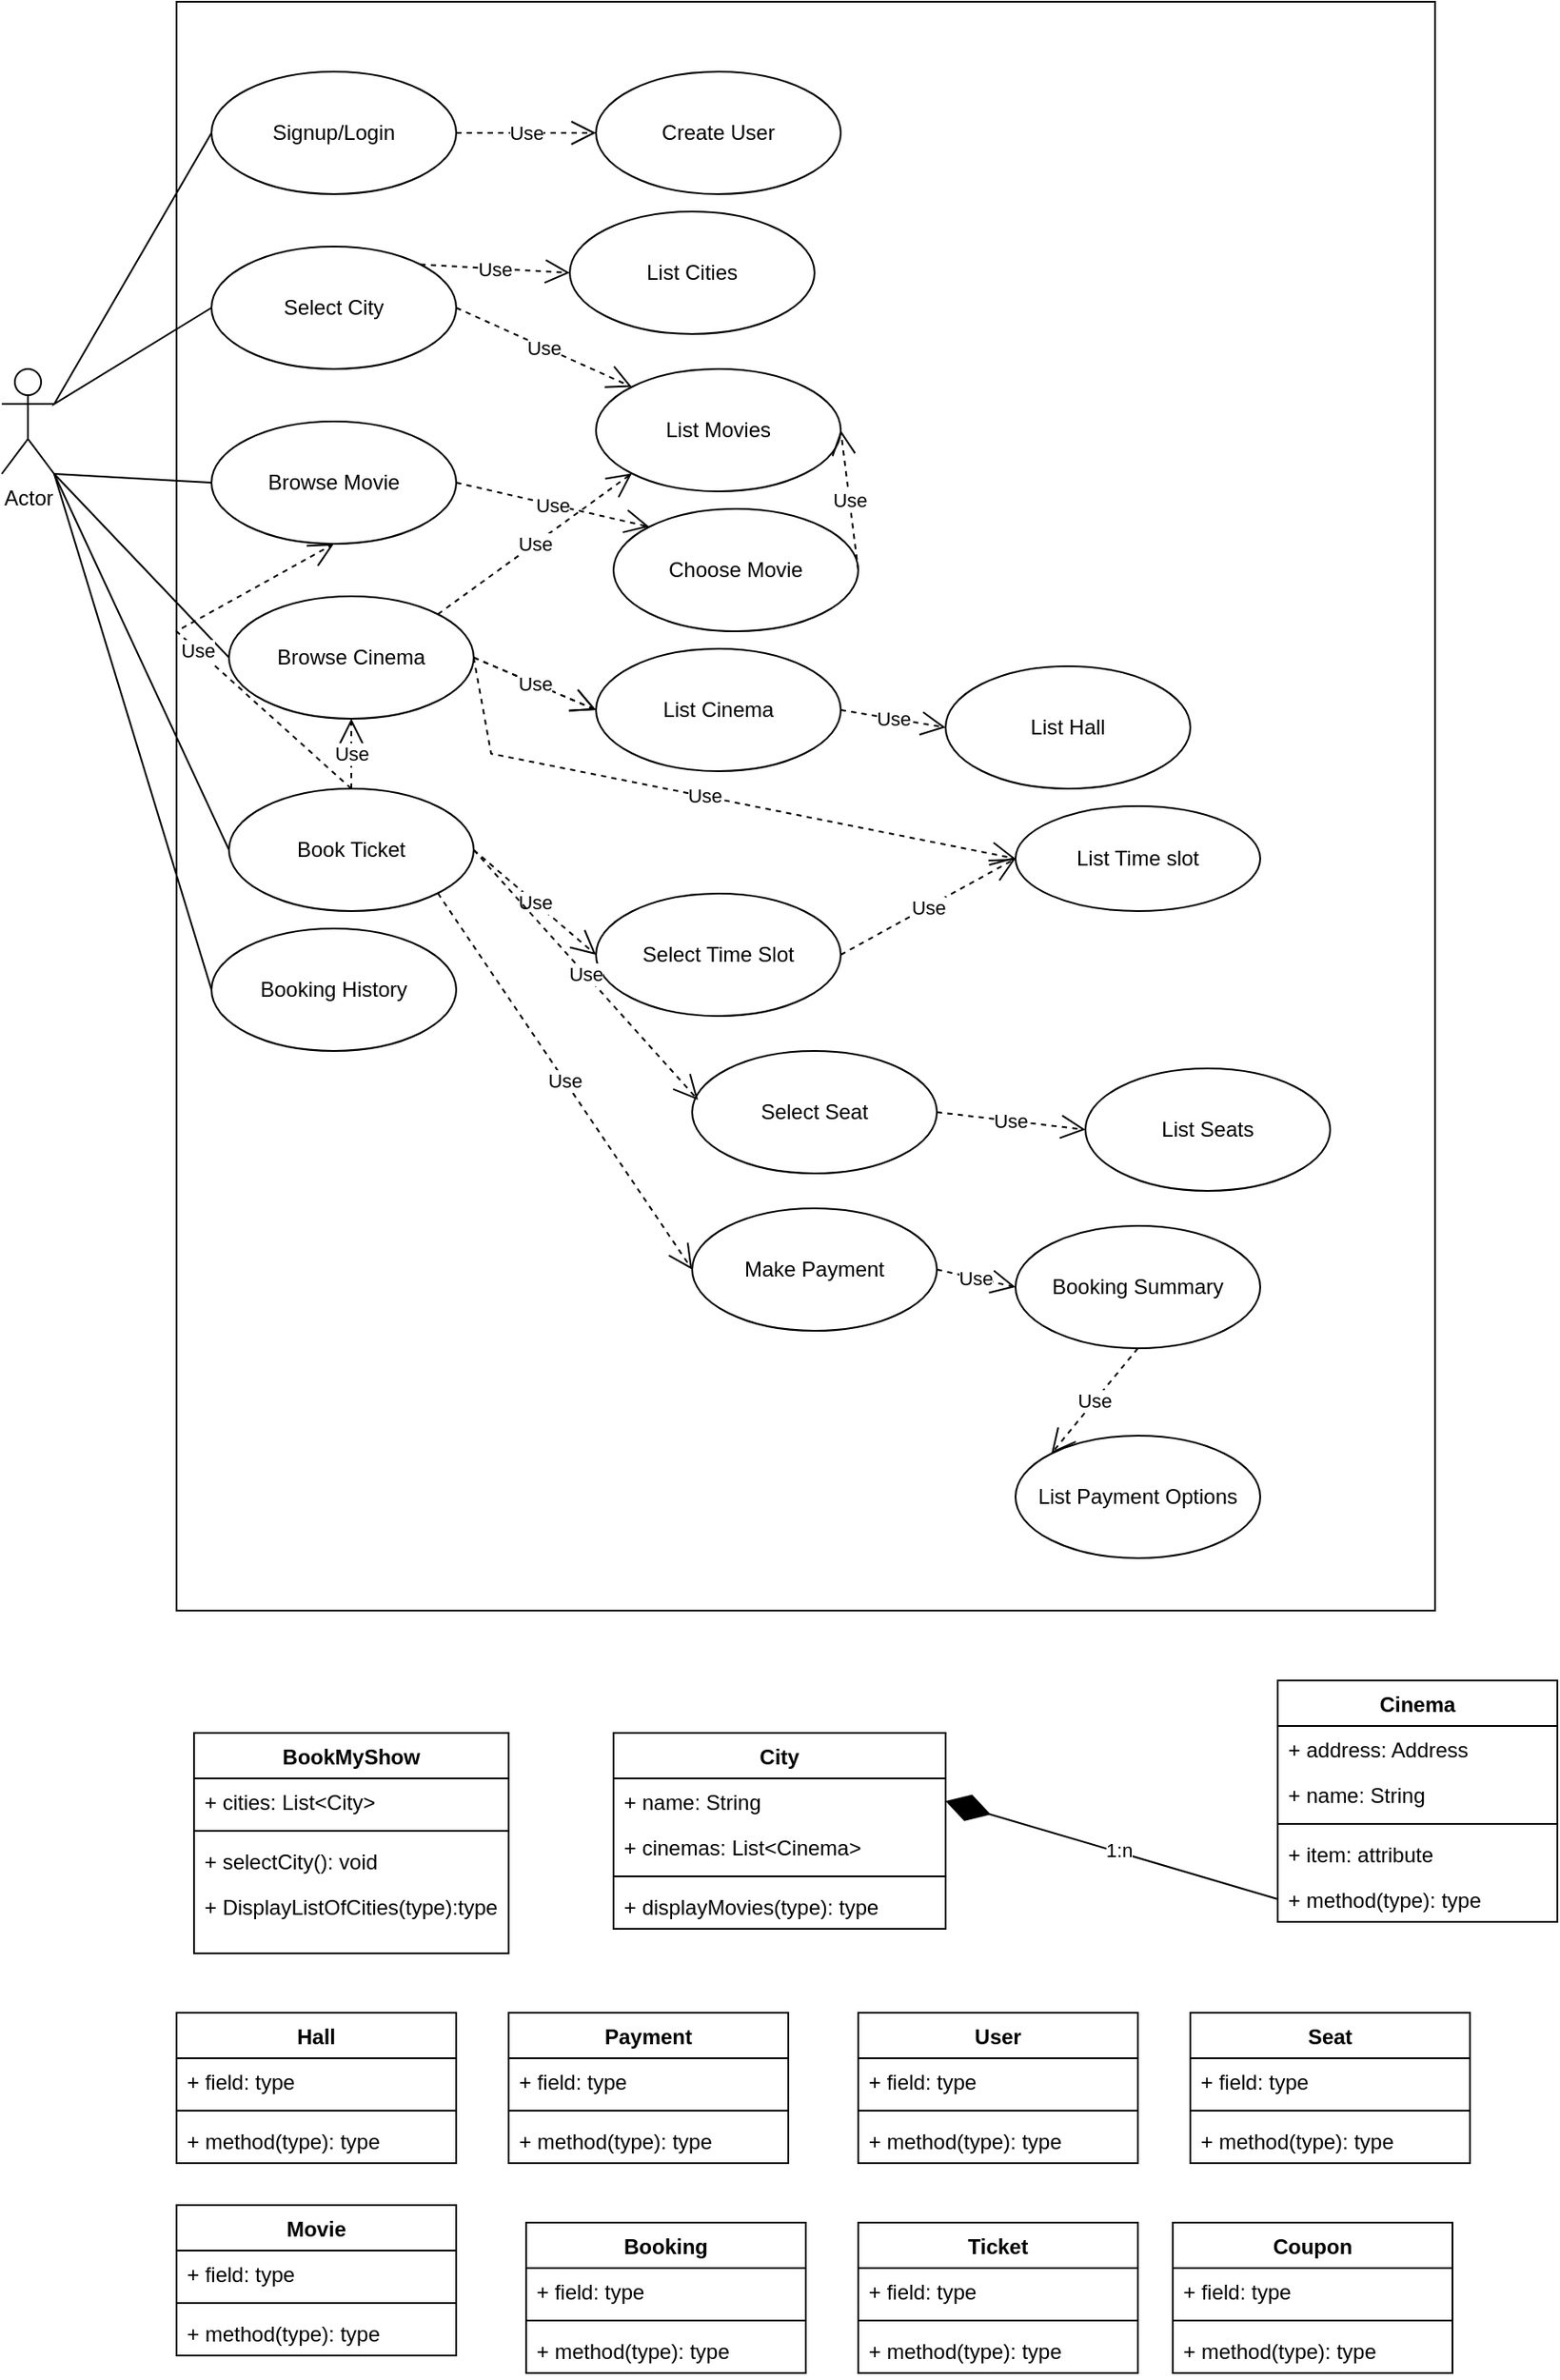 <mxfile version="24.2.3" type="github">
  <diagram name="Page-1" id="E7GCW-7OfJi7V4-p4Qv_">
    <mxGraphModel dx="1290" dy="522" grid="1" gridSize="10" guides="1" tooltips="1" connect="1" arrows="1" fold="1" page="1" pageScale="1" pageWidth="850" pageHeight="1100" math="0" shadow="0">
      <root>
        <mxCell id="0" />
        <mxCell id="1" parent="0" />
        <mxCell id="sfzfitNlMJHkeIlMm1ks-1" value="" style="rounded=0;whiteSpace=wrap;html=1;" parent="1" vertex="1">
          <mxGeometry x="130" y="10" width="720" height="920" as="geometry" />
        </mxCell>
        <mxCell id="sfzfitNlMJHkeIlMm1ks-2" value="Signup/Login" style="ellipse;whiteSpace=wrap;html=1;" parent="1" vertex="1">
          <mxGeometry x="150" y="50" width="140" height="70" as="geometry" />
        </mxCell>
        <mxCell id="sfzfitNlMJHkeIlMm1ks-3" value="Select City" style="ellipse;whiteSpace=wrap;html=1;" parent="1" vertex="1">
          <mxGeometry x="150" y="150" width="140" height="70" as="geometry" />
        </mxCell>
        <mxCell id="sfzfitNlMJHkeIlMm1ks-4" value="Browse Movie" style="ellipse;whiteSpace=wrap;html=1;" parent="1" vertex="1">
          <mxGeometry x="150" y="250" width="140" height="70" as="geometry" />
        </mxCell>
        <mxCell id="sfzfitNlMJHkeIlMm1ks-5" value="Book Ticket" style="ellipse;whiteSpace=wrap;html=1;" parent="1" vertex="1">
          <mxGeometry x="160" y="460" width="140" height="70" as="geometry" />
        </mxCell>
        <mxCell id="sfzfitNlMJHkeIlMm1ks-6" value="Browse Cinema" style="ellipse;whiteSpace=wrap;html=1;" parent="1" vertex="1">
          <mxGeometry x="160" y="350" width="140" height="70" as="geometry" />
        </mxCell>
        <mxCell id="sfzfitNlMJHkeIlMm1ks-7" value="Actor" style="shape=umlActor;verticalLabelPosition=bottom;verticalAlign=top;html=1;" parent="1" vertex="1">
          <mxGeometry x="30" y="220" width="30" height="60" as="geometry" />
        </mxCell>
        <mxCell id="sfzfitNlMJHkeIlMm1ks-9" value="" style="endArrow=none;html=1;rounded=0;entryX=0;entryY=0.5;entryDx=0;entryDy=0;exitX=0;exitY=0.5;exitDx=0;exitDy=0;" parent="1" source="sfzfitNlMJHkeIlMm1ks-3" target="sfzfitNlMJHkeIlMm1ks-2" edge="1">
          <mxGeometry width="50" height="50" relative="1" as="geometry">
            <mxPoint x="400" y="350" as="sourcePoint" />
            <mxPoint x="450" y="300" as="targetPoint" />
            <Array as="points">
              <mxPoint x="60" y="240" />
            </Array>
          </mxGeometry>
        </mxCell>
        <mxCell id="sfzfitNlMJHkeIlMm1ks-10" value="" style="endArrow=none;html=1;rounded=0;exitX=1;exitY=1;exitDx=0;exitDy=0;exitPerimeter=0;entryX=0;entryY=0.5;entryDx=0;entryDy=0;" parent="1" source="sfzfitNlMJHkeIlMm1ks-7" target="sfzfitNlMJHkeIlMm1ks-4" edge="1">
          <mxGeometry width="50" height="50" relative="1" as="geometry">
            <mxPoint x="390" y="300" as="sourcePoint" />
            <mxPoint x="440" y="250" as="targetPoint" />
          </mxGeometry>
        </mxCell>
        <mxCell id="sfzfitNlMJHkeIlMm1ks-11" value="" style="endArrow=none;html=1;rounded=0;exitX=1;exitY=1;exitDx=0;exitDy=0;exitPerimeter=0;entryX=0;entryY=0.5;entryDx=0;entryDy=0;" parent="1" source="sfzfitNlMJHkeIlMm1ks-7" target="sfzfitNlMJHkeIlMm1ks-6" edge="1">
          <mxGeometry width="50" height="50" relative="1" as="geometry">
            <mxPoint x="400" y="350" as="sourcePoint" />
            <mxPoint x="450" y="300" as="targetPoint" />
          </mxGeometry>
        </mxCell>
        <mxCell id="sfzfitNlMJHkeIlMm1ks-12" value="" style="endArrow=none;html=1;rounded=0;exitX=1;exitY=1;exitDx=0;exitDy=0;exitPerimeter=0;entryX=0;entryY=0.5;entryDx=0;entryDy=0;" parent="1" source="sfzfitNlMJHkeIlMm1ks-7" target="sfzfitNlMJHkeIlMm1ks-5" edge="1">
          <mxGeometry width="50" height="50" relative="1" as="geometry">
            <mxPoint x="400" y="350" as="sourcePoint" />
            <mxPoint x="450" y="300" as="targetPoint" />
          </mxGeometry>
        </mxCell>
        <mxCell id="sfzfitNlMJHkeIlMm1ks-13" value="Booking History" style="ellipse;whiteSpace=wrap;html=1;" parent="1" vertex="1">
          <mxGeometry x="150" y="540" width="140" height="70" as="geometry" />
        </mxCell>
        <mxCell id="sfzfitNlMJHkeIlMm1ks-14" value="" style="endArrow=none;html=1;rounded=0;exitX=1;exitY=1;exitDx=0;exitDy=0;exitPerimeter=0;entryX=0;entryY=0.5;entryDx=0;entryDy=0;" parent="1" source="sfzfitNlMJHkeIlMm1ks-7" target="sfzfitNlMJHkeIlMm1ks-13" edge="1">
          <mxGeometry width="50" height="50" relative="1" as="geometry">
            <mxPoint x="400" y="450" as="sourcePoint" />
            <mxPoint x="450" y="400" as="targetPoint" />
          </mxGeometry>
        </mxCell>
        <mxCell id="sfzfitNlMJHkeIlMm1ks-15" value="Create User" style="ellipse;whiteSpace=wrap;html=1;" parent="1" vertex="1">
          <mxGeometry x="370" y="50" width="140" height="70" as="geometry" />
        </mxCell>
        <mxCell id="sfzfitNlMJHkeIlMm1ks-16" value="Use" style="endArrow=open;endSize=12;dashed=1;html=1;rounded=0;exitX=1;exitY=0.5;exitDx=0;exitDy=0;entryX=0;entryY=0.5;entryDx=0;entryDy=0;" parent="1" source="sfzfitNlMJHkeIlMm1ks-2" target="sfzfitNlMJHkeIlMm1ks-15" edge="1">
          <mxGeometry width="160" relative="1" as="geometry">
            <mxPoint x="340" y="120" as="sourcePoint" />
            <mxPoint x="500" y="120" as="targetPoint" />
          </mxGeometry>
        </mxCell>
        <mxCell id="sfzfitNlMJHkeIlMm1ks-18" value="List Movies" style="ellipse;whiteSpace=wrap;html=1;" parent="1" vertex="1">
          <mxGeometry x="370" y="220" width="140" height="70" as="geometry" />
        </mxCell>
        <mxCell id="sfzfitNlMJHkeIlMm1ks-19" value="Choose Movie" style="ellipse;whiteSpace=wrap;html=1;" parent="1" vertex="1">
          <mxGeometry x="380" y="300" width="140" height="70" as="geometry" />
        </mxCell>
        <mxCell id="sfzfitNlMJHkeIlMm1ks-21" value="List Cities" style="ellipse;whiteSpace=wrap;html=1;" parent="1" vertex="1">
          <mxGeometry x="355" y="130" width="140" height="70" as="geometry" />
        </mxCell>
        <mxCell id="sfzfitNlMJHkeIlMm1ks-22" value="Use" style="endArrow=open;endSize=12;dashed=1;html=1;rounded=0;exitX=1;exitY=0;exitDx=0;exitDy=0;entryX=0;entryY=0.5;entryDx=0;entryDy=0;" parent="1" source="sfzfitNlMJHkeIlMm1ks-3" target="sfzfitNlMJHkeIlMm1ks-21" edge="1">
          <mxGeometry x="0.004" width="160" relative="1" as="geometry">
            <mxPoint x="280" y="150" as="sourcePoint" />
            <mxPoint x="360" y="150" as="targetPoint" />
            <mxPoint as="offset" />
          </mxGeometry>
        </mxCell>
        <mxCell id="sfzfitNlMJHkeIlMm1ks-23" value="Use" style="endArrow=open;endSize=12;dashed=1;html=1;rounded=0;exitX=1;exitY=0.5;exitDx=0;exitDy=0;entryX=0;entryY=0;entryDx=0;entryDy=0;" parent="1" source="sfzfitNlMJHkeIlMm1ks-3" target="sfzfitNlMJHkeIlMm1ks-18" edge="1">
          <mxGeometry x="-0.002" width="160" relative="1" as="geometry">
            <mxPoint x="279" y="170" as="sourcePoint" />
            <mxPoint x="365" y="175" as="targetPoint" />
            <mxPoint as="offset" />
          </mxGeometry>
        </mxCell>
        <mxCell id="sfzfitNlMJHkeIlMm1ks-24" value="Use" style="endArrow=open;endSize=12;dashed=1;html=1;rounded=0;exitX=1;exitY=0.5;exitDx=0;exitDy=0;entryX=0;entryY=0;entryDx=0;entryDy=0;" parent="1" source="sfzfitNlMJHkeIlMm1ks-4" target="sfzfitNlMJHkeIlMm1ks-19" edge="1">
          <mxGeometry x="-0.002" width="160" relative="1" as="geometry">
            <mxPoint x="300" y="195" as="sourcePoint" />
            <mxPoint x="401" y="240" as="targetPoint" />
            <mxPoint as="offset" />
          </mxGeometry>
        </mxCell>
        <mxCell id="sfzfitNlMJHkeIlMm1ks-25" value="Use" style="endArrow=open;endSize=12;dashed=1;html=1;rounded=0;exitX=1;exitY=0;exitDx=0;exitDy=0;entryX=0;entryY=1;entryDx=0;entryDy=0;" parent="1" source="sfzfitNlMJHkeIlMm1ks-6" target="sfzfitNlMJHkeIlMm1ks-18" edge="1">
          <mxGeometry x="-0.002" width="160" relative="1" as="geometry">
            <mxPoint x="300" y="295" as="sourcePoint" />
            <mxPoint x="411" y="320" as="targetPoint" />
            <mxPoint as="offset" />
          </mxGeometry>
        </mxCell>
        <mxCell id="sfzfitNlMJHkeIlMm1ks-26" value="Select Time Slot" style="ellipse;whiteSpace=wrap;html=1;" parent="1" vertex="1">
          <mxGeometry x="370" y="520" width="140" height="70" as="geometry" />
        </mxCell>
        <mxCell id="sfzfitNlMJHkeIlMm1ks-27" value="Use" style="endArrow=open;endSize=12;dashed=1;html=1;rounded=0;exitX=1;exitY=0.5;exitDx=0;exitDy=0;entryX=0;entryY=0.5;entryDx=0;entryDy=0;" parent="1" source="sfzfitNlMJHkeIlMm1ks-6" target="sfzfitNlMJHkeIlMm1ks-28" edge="1">
          <mxGeometry x="-0.002" width="160" relative="1" as="geometry">
            <mxPoint x="289" y="370" as="sourcePoint" />
            <mxPoint x="401" y="290" as="targetPoint" />
            <mxPoint as="offset" />
            <Array as="points">
              <mxPoint x="310" y="440" />
            </Array>
          </mxGeometry>
        </mxCell>
        <mxCell id="sfzfitNlMJHkeIlMm1ks-28" value="List Time slot" style="ellipse;whiteSpace=wrap;html=1;" parent="1" vertex="1">
          <mxGeometry x="610" y="470" width="140" height="60" as="geometry" />
        </mxCell>
        <mxCell id="sfzfitNlMJHkeIlMm1ks-29" value="Use" style="endArrow=open;endSize=12;dashed=1;html=1;rounded=0;exitX=1;exitY=0.5;exitDx=0;exitDy=0;entryX=0;entryY=0.5;entryDx=0;entryDy=0;" parent="1" source="sfzfitNlMJHkeIlMm1ks-26" target="sfzfitNlMJHkeIlMm1ks-28" edge="1">
          <mxGeometry x="-0.002" width="160" relative="1" as="geometry">
            <mxPoint x="310" y="395" as="sourcePoint" />
            <mxPoint x="380" y="435" as="targetPoint" />
            <mxPoint as="offset" />
            <Array as="points" />
          </mxGeometry>
        </mxCell>
        <mxCell id="sfzfitNlMJHkeIlMm1ks-30" value="Use" style="endArrow=open;endSize=12;dashed=1;html=1;rounded=0;exitX=1;exitY=0.5;exitDx=0;exitDy=0;entryX=1;entryY=0.5;entryDx=0;entryDy=0;" parent="1" source="sfzfitNlMJHkeIlMm1ks-19" target="sfzfitNlMJHkeIlMm1ks-18" edge="1">
          <mxGeometry x="-0.002" width="160" relative="1" as="geometry">
            <mxPoint x="289" y="370" as="sourcePoint" />
            <mxPoint x="401" y="290" as="targetPoint" />
            <mxPoint as="offset" />
          </mxGeometry>
        </mxCell>
        <mxCell id="sfzfitNlMJHkeIlMm1ks-31" value="List Cinema" style="ellipse;whiteSpace=wrap;html=1;" parent="1" vertex="1">
          <mxGeometry x="370" y="380" width="140" height="70" as="geometry" />
        </mxCell>
        <mxCell id="sfzfitNlMJHkeIlMm1ks-32" value="Use" style="endArrow=open;endSize=12;dashed=1;html=1;rounded=0;exitX=1;exitY=0.5;exitDx=0;exitDy=0;entryX=0;entryY=0.5;entryDx=0;entryDy=0;" parent="1" source="sfzfitNlMJHkeIlMm1ks-6" target="sfzfitNlMJHkeIlMm1ks-31" edge="1">
          <mxGeometry x="-0.002" width="160" relative="1" as="geometry">
            <mxPoint x="310" y="395" as="sourcePoint" />
            <mxPoint x="380" y="505" as="targetPoint" />
            <mxPoint as="offset" />
          </mxGeometry>
        </mxCell>
        <mxCell id="sfzfitNlMJHkeIlMm1ks-33" value="Use" style="endArrow=open;endSize=12;dashed=1;html=1;rounded=0;exitX=1;exitY=0.5;exitDx=0;exitDy=0;entryX=0;entryY=0.5;entryDx=0;entryDy=0;" parent="1" edge="1">
          <mxGeometry x="-0.002" width="160" relative="1" as="geometry">
            <mxPoint x="300" y="385" as="sourcePoint" />
            <mxPoint x="370" y="415" as="targetPoint" />
            <mxPoint as="offset" />
          </mxGeometry>
        </mxCell>
        <mxCell id="sfzfitNlMJHkeIlMm1ks-34" value="Use" style="endArrow=open;endSize=12;dashed=1;html=1;rounded=0;exitX=0.5;exitY=0;exitDx=0;exitDy=0;entryX=0.5;entryY=1;entryDx=0;entryDy=0;" parent="1" source="sfzfitNlMJHkeIlMm1ks-5" target="sfzfitNlMJHkeIlMm1ks-4" edge="1">
          <mxGeometry x="-0.002" width="160" relative="1" as="geometry">
            <mxPoint x="310" y="395" as="sourcePoint" />
            <mxPoint x="380" y="425" as="targetPoint" />
            <mxPoint as="offset" />
            <Array as="points">
              <mxPoint x="130" y="370" />
            </Array>
          </mxGeometry>
        </mxCell>
        <mxCell id="sfzfitNlMJHkeIlMm1ks-35" value="Use" style="endArrow=open;endSize=12;dashed=1;html=1;rounded=0;exitX=0.5;exitY=0;exitDx=0;exitDy=0;entryX=0.5;entryY=1;entryDx=0;entryDy=0;" parent="1" source="sfzfitNlMJHkeIlMm1ks-5" target="sfzfitNlMJHkeIlMm1ks-6" edge="1">
          <mxGeometry x="-0.002" width="160" relative="1" as="geometry">
            <mxPoint x="310" y="395" as="sourcePoint" />
            <mxPoint x="380" y="505" as="targetPoint" />
            <mxPoint as="offset" />
          </mxGeometry>
        </mxCell>
        <mxCell id="sfzfitNlMJHkeIlMm1ks-36" value="Use" style="endArrow=open;endSize=12;dashed=1;html=1;rounded=0;exitX=1;exitY=0.5;exitDx=0;exitDy=0;entryX=0;entryY=0.5;entryDx=0;entryDy=0;" parent="1" source="sfzfitNlMJHkeIlMm1ks-5" target="sfzfitNlMJHkeIlMm1ks-26" edge="1">
          <mxGeometry x="-0.002" width="160" relative="1" as="geometry">
            <mxPoint x="310" y="395" as="sourcePoint" />
            <mxPoint x="380" y="425" as="targetPoint" />
            <mxPoint as="offset" />
          </mxGeometry>
        </mxCell>
        <mxCell id="sfzfitNlMJHkeIlMm1ks-37" value="Select Seat" style="ellipse;whiteSpace=wrap;html=1;" parent="1" vertex="1">
          <mxGeometry x="425" y="610" width="140" height="70" as="geometry" />
        </mxCell>
        <mxCell id="sfzfitNlMJHkeIlMm1ks-38" value="List Seats" style="ellipse;whiteSpace=wrap;html=1;" parent="1" vertex="1">
          <mxGeometry x="650" y="620" width="140" height="70" as="geometry" />
        </mxCell>
        <mxCell id="sfzfitNlMJHkeIlMm1ks-39" value="Use" style="endArrow=open;endSize=12;dashed=1;html=1;rounded=0;exitX=1;exitY=0.5;exitDx=0;exitDy=0;entryX=0.024;entryY=0.4;entryDx=0;entryDy=0;entryPerimeter=0;" parent="1" source="sfzfitNlMJHkeIlMm1ks-5" target="sfzfitNlMJHkeIlMm1ks-37" edge="1">
          <mxGeometry x="-0.002" width="160" relative="1" as="geometry">
            <mxPoint x="310" y="505" as="sourcePoint" />
            <mxPoint x="380" y="565" as="targetPoint" />
            <mxPoint as="offset" />
          </mxGeometry>
        </mxCell>
        <mxCell id="sfzfitNlMJHkeIlMm1ks-40" value="Use" style="endArrow=open;endSize=12;dashed=1;html=1;rounded=0;exitX=1;exitY=0.5;exitDx=0;exitDy=0;entryX=0;entryY=0.5;entryDx=0;entryDy=0;" parent="1" source="sfzfitNlMJHkeIlMm1ks-37" target="sfzfitNlMJHkeIlMm1ks-38" edge="1">
          <mxGeometry x="-0.002" width="160" relative="1" as="geometry">
            <mxPoint x="300" y="585" as="sourcePoint" />
            <mxPoint x="438" y="648" as="targetPoint" />
            <mxPoint as="offset" />
          </mxGeometry>
        </mxCell>
        <mxCell id="sfzfitNlMJHkeIlMm1ks-41" value="Make Payment" style="ellipse;whiteSpace=wrap;html=1;" parent="1" vertex="1">
          <mxGeometry x="425" y="700" width="140" height="70" as="geometry" />
        </mxCell>
        <mxCell id="sfzfitNlMJHkeIlMm1ks-42" value="Use" style="endArrow=open;endSize=12;dashed=1;html=1;rounded=0;exitX=1;exitY=1;exitDx=0;exitDy=0;entryX=0;entryY=0.5;entryDx=0;entryDy=0;" parent="1" source="sfzfitNlMJHkeIlMm1ks-5" target="sfzfitNlMJHkeIlMm1ks-41" edge="1">
          <mxGeometry x="-0.002" width="160" relative="1" as="geometry">
            <mxPoint x="310" y="505" as="sourcePoint" />
            <mxPoint x="438" y="648" as="targetPoint" />
            <mxPoint as="offset" />
          </mxGeometry>
        </mxCell>
        <mxCell id="sfzfitNlMJHkeIlMm1ks-43" value="Booking Summary" style="ellipse;whiteSpace=wrap;html=1;" parent="1" vertex="1">
          <mxGeometry x="610" y="710" width="140" height="70" as="geometry" />
        </mxCell>
        <mxCell id="sfzfitNlMJHkeIlMm1ks-44" value="Use" style="endArrow=open;endSize=12;dashed=1;html=1;rounded=0;exitX=1;exitY=0.5;exitDx=0;exitDy=0;entryX=0;entryY=0.5;entryDx=0;entryDy=0;" parent="1" source="sfzfitNlMJHkeIlMm1ks-41" target="sfzfitNlMJHkeIlMm1ks-43" edge="1">
          <mxGeometry x="-0.002" width="160" relative="1" as="geometry">
            <mxPoint x="575" y="655" as="sourcePoint" />
            <mxPoint x="660" y="665" as="targetPoint" />
            <mxPoint as="offset" />
          </mxGeometry>
        </mxCell>
        <mxCell id="sfzfitNlMJHkeIlMm1ks-45" value="List Payment Options" style="ellipse;whiteSpace=wrap;html=1;" parent="1" vertex="1">
          <mxGeometry x="610" y="830" width="140" height="70" as="geometry" />
        </mxCell>
        <mxCell id="sfzfitNlMJHkeIlMm1ks-46" value="Use" style="endArrow=open;endSize=12;dashed=1;html=1;rounded=0;exitX=0.5;exitY=1;exitDx=0;exitDy=0;entryX=0;entryY=0;entryDx=0;entryDy=0;" parent="1" source="sfzfitNlMJHkeIlMm1ks-43" target="sfzfitNlMJHkeIlMm1ks-45" edge="1">
          <mxGeometry x="-0.002" width="160" relative="1" as="geometry">
            <mxPoint x="575" y="745" as="sourcePoint" />
            <mxPoint x="620" y="755" as="targetPoint" />
            <mxPoint as="offset" />
          </mxGeometry>
        </mxCell>
        <mxCell id="sfzfitNlMJHkeIlMm1ks-47" value="List Hall" style="ellipse;whiteSpace=wrap;html=1;" parent="1" vertex="1">
          <mxGeometry x="570" y="390" width="140" height="70" as="geometry" />
        </mxCell>
        <mxCell id="sfzfitNlMJHkeIlMm1ks-48" value="Use" style="endArrow=open;endSize=12;dashed=1;html=1;rounded=0;exitX=1;exitY=0.5;exitDx=0;exitDy=0;entryX=0;entryY=0.5;entryDx=0;entryDy=0;" parent="1" source="sfzfitNlMJHkeIlMm1ks-31" target="sfzfitNlMJHkeIlMm1ks-47" edge="1">
          <mxGeometry x="-0.002" width="160" relative="1" as="geometry">
            <mxPoint x="310" y="395" as="sourcePoint" />
            <mxPoint x="380" y="425" as="targetPoint" />
            <mxPoint as="offset" />
          </mxGeometry>
        </mxCell>
        <mxCell id="sfzfitNlMJHkeIlMm1ks-49" value="BookMyShow" style="swimlane;fontStyle=1;align=center;verticalAlign=top;childLayout=stackLayout;horizontal=1;startSize=26;horizontalStack=0;resizeParent=1;resizeParentMax=0;resizeLast=0;collapsible=1;marginBottom=0;whiteSpace=wrap;html=1;" parent="1" vertex="1">
          <mxGeometry x="140" y="1000" width="180" height="126" as="geometry" />
        </mxCell>
        <mxCell id="sfzfitNlMJHkeIlMm1ks-50" value="+ cities: List&amp;lt;City&amp;gt;" style="text;strokeColor=none;fillColor=none;align=left;verticalAlign=top;spacingLeft=4;spacingRight=4;overflow=hidden;rotatable=0;points=[[0,0.5],[1,0.5]];portConstraint=eastwest;whiteSpace=wrap;html=1;" parent="sfzfitNlMJHkeIlMm1ks-49" vertex="1">
          <mxGeometry y="26" width="180" height="26" as="geometry" />
        </mxCell>
        <mxCell id="sfzfitNlMJHkeIlMm1ks-51" value="" style="line;strokeWidth=1;fillColor=none;align=left;verticalAlign=middle;spacingTop=-1;spacingLeft=3;spacingRight=3;rotatable=0;labelPosition=right;points=[];portConstraint=eastwest;strokeColor=inherit;" parent="sfzfitNlMJHkeIlMm1ks-49" vertex="1">
          <mxGeometry y="52" width="180" height="8" as="geometry" />
        </mxCell>
        <mxCell id="sfzfitNlMJHkeIlMm1ks-53" value="+ selectCity(): void" style="text;strokeColor=none;fillColor=none;align=left;verticalAlign=top;spacingLeft=4;spacingRight=4;overflow=hidden;rotatable=0;points=[[0,0.5],[1,0.5]];portConstraint=eastwest;whiteSpace=wrap;html=1;" parent="sfzfitNlMJHkeIlMm1ks-49" vertex="1">
          <mxGeometry y="60" width="180" height="26" as="geometry" />
        </mxCell>
        <mxCell id="sfzfitNlMJHkeIlMm1ks-52" value="+ DisplayListOfCities(type):type" style="text;strokeColor=none;fillColor=none;align=left;verticalAlign=top;spacingLeft=4;spacingRight=4;overflow=hidden;rotatable=0;points=[[0,0.5],[1,0.5]];portConstraint=eastwest;whiteSpace=wrap;html=1;" parent="sfzfitNlMJHkeIlMm1ks-49" vertex="1">
          <mxGeometry y="86" width="180" height="40" as="geometry" />
        </mxCell>
        <mxCell id="sfzfitNlMJHkeIlMm1ks-54" value="City" style="swimlane;fontStyle=1;align=center;verticalAlign=top;childLayout=stackLayout;horizontal=1;startSize=26;horizontalStack=0;resizeParent=1;resizeParentMax=0;resizeLast=0;collapsible=1;marginBottom=0;whiteSpace=wrap;html=1;" parent="1" vertex="1">
          <mxGeometry x="380" y="1000" width="190" height="112" as="geometry" />
        </mxCell>
        <mxCell id="sfzfitNlMJHkeIlMm1ks-55" value="+ name: String" style="text;strokeColor=none;fillColor=none;align=left;verticalAlign=top;spacingLeft=4;spacingRight=4;overflow=hidden;rotatable=0;points=[[0,0.5],[1,0.5]];portConstraint=eastwest;whiteSpace=wrap;html=1;" parent="sfzfitNlMJHkeIlMm1ks-54" vertex="1">
          <mxGeometry y="26" width="190" height="26" as="geometry" />
        </mxCell>
        <mxCell id="sfzfitNlMJHkeIlMm1ks-58" value="+ cinemas: List&amp;lt;Cinema&amp;gt;" style="text;strokeColor=none;fillColor=none;align=left;verticalAlign=top;spacingLeft=4;spacingRight=4;overflow=hidden;rotatable=0;points=[[0,0.5],[1,0.5]];portConstraint=eastwest;whiteSpace=wrap;html=1;" parent="sfzfitNlMJHkeIlMm1ks-54" vertex="1">
          <mxGeometry y="52" width="190" height="26" as="geometry" />
        </mxCell>
        <mxCell id="sfzfitNlMJHkeIlMm1ks-56" value="" style="line;strokeWidth=1;fillColor=none;align=left;verticalAlign=middle;spacingTop=-1;spacingLeft=3;spacingRight=3;rotatable=0;labelPosition=right;points=[];portConstraint=eastwest;strokeColor=inherit;" parent="sfzfitNlMJHkeIlMm1ks-54" vertex="1">
          <mxGeometry y="78" width="190" height="8" as="geometry" />
        </mxCell>
        <mxCell id="sfzfitNlMJHkeIlMm1ks-57" value="+ displayMovies(type): type" style="text;strokeColor=none;fillColor=none;align=left;verticalAlign=top;spacingLeft=4;spacingRight=4;overflow=hidden;rotatable=0;points=[[0,0.5],[1,0.5]];portConstraint=eastwest;whiteSpace=wrap;html=1;" parent="sfzfitNlMJHkeIlMm1ks-54" vertex="1">
          <mxGeometry y="86" width="190" height="26" as="geometry" />
        </mxCell>
        <mxCell id="I3ovjXa0sjvFxOGQ6_ki-6" value="Cinema" style="swimlane;fontStyle=1;align=center;verticalAlign=top;childLayout=stackLayout;horizontal=1;startSize=26;horizontalStack=0;resizeParent=1;resizeParentMax=0;resizeLast=0;collapsible=1;marginBottom=0;whiteSpace=wrap;html=1;" vertex="1" parent="1">
          <mxGeometry x="760" y="970" width="160" height="138" as="geometry" />
        </mxCell>
        <mxCell id="I3ovjXa0sjvFxOGQ6_ki-7" value="+ address: Address" style="text;strokeColor=none;fillColor=none;align=left;verticalAlign=top;spacingLeft=4;spacingRight=4;overflow=hidden;rotatable=0;points=[[0,0.5],[1,0.5]];portConstraint=eastwest;whiteSpace=wrap;html=1;" vertex="1" parent="I3ovjXa0sjvFxOGQ6_ki-6">
          <mxGeometry y="26" width="160" height="26" as="geometry" />
        </mxCell>
        <mxCell id="I3ovjXa0sjvFxOGQ6_ki-57" value="+ name: String" style="text;strokeColor=none;fillColor=none;align=left;verticalAlign=top;spacingLeft=4;spacingRight=4;overflow=hidden;rotatable=0;points=[[0,0.5],[1,0.5]];portConstraint=eastwest;whiteSpace=wrap;html=1;" vertex="1" parent="I3ovjXa0sjvFxOGQ6_ki-6">
          <mxGeometry y="52" width="160" height="26" as="geometry" />
        </mxCell>
        <mxCell id="I3ovjXa0sjvFxOGQ6_ki-8" value="" style="line;strokeWidth=1;fillColor=none;align=left;verticalAlign=middle;spacingTop=-1;spacingLeft=3;spacingRight=3;rotatable=0;labelPosition=right;points=[];portConstraint=eastwest;strokeColor=inherit;" vertex="1" parent="I3ovjXa0sjvFxOGQ6_ki-6">
          <mxGeometry y="78" width="160" height="8" as="geometry" />
        </mxCell>
        <mxCell id="I3ovjXa0sjvFxOGQ6_ki-58" value="+ item: attribute" style="text;strokeColor=none;fillColor=none;align=left;verticalAlign=top;spacingLeft=4;spacingRight=4;overflow=hidden;rotatable=0;points=[[0,0.5],[1,0.5]];portConstraint=eastwest;whiteSpace=wrap;html=1;" vertex="1" parent="I3ovjXa0sjvFxOGQ6_ki-6">
          <mxGeometry y="86" width="160" height="26" as="geometry" />
        </mxCell>
        <mxCell id="I3ovjXa0sjvFxOGQ6_ki-9" value="+ method(type): type" style="text;strokeColor=none;fillColor=none;align=left;verticalAlign=top;spacingLeft=4;spacingRight=4;overflow=hidden;rotatable=0;points=[[0,0.5],[1,0.5]];portConstraint=eastwest;whiteSpace=wrap;html=1;" vertex="1" parent="I3ovjXa0sjvFxOGQ6_ki-6">
          <mxGeometry y="112" width="160" height="26" as="geometry" />
        </mxCell>
        <mxCell id="I3ovjXa0sjvFxOGQ6_ki-10" value="Hall" style="swimlane;fontStyle=1;align=center;verticalAlign=top;childLayout=stackLayout;horizontal=1;startSize=26;horizontalStack=0;resizeParent=1;resizeParentMax=0;resizeLast=0;collapsible=1;marginBottom=0;whiteSpace=wrap;html=1;" vertex="1" parent="1">
          <mxGeometry x="130" y="1160" width="160" height="86" as="geometry" />
        </mxCell>
        <mxCell id="I3ovjXa0sjvFxOGQ6_ki-11" value="+ field: type" style="text;strokeColor=none;fillColor=none;align=left;verticalAlign=top;spacingLeft=4;spacingRight=4;overflow=hidden;rotatable=0;points=[[0,0.5],[1,0.5]];portConstraint=eastwest;whiteSpace=wrap;html=1;" vertex="1" parent="I3ovjXa0sjvFxOGQ6_ki-10">
          <mxGeometry y="26" width="160" height="26" as="geometry" />
        </mxCell>
        <mxCell id="I3ovjXa0sjvFxOGQ6_ki-12" value="" style="line;strokeWidth=1;fillColor=none;align=left;verticalAlign=middle;spacingTop=-1;spacingLeft=3;spacingRight=3;rotatable=0;labelPosition=right;points=[];portConstraint=eastwest;strokeColor=inherit;" vertex="1" parent="I3ovjXa0sjvFxOGQ6_ki-10">
          <mxGeometry y="52" width="160" height="8" as="geometry" />
        </mxCell>
        <mxCell id="I3ovjXa0sjvFxOGQ6_ki-13" value="+ method(type): type" style="text;strokeColor=none;fillColor=none;align=left;verticalAlign=top;spacingLeft=4;spacingRight=4;overflow=hidden;rotatable=0;points=[[0,0.5],[1,0.5]];portConstraint=eastwest;whiteSpace=wrap;html=1;" vertex="1" parent="I3ovjXa0sjvFxOGQ6_ki-10">
          <mxGeometry y="60" width="160" height="26" as="geometry" />
        </mxCell>
        <mxCell id="I3ovjXa0sjvFxOGQ6_ki-14" value="Payment" style="swimlane;fontStyle=1;align=center;verticalAlign=top;childLayout=stackLayout;horizontal=1;startSize=26;horizontalStack=0;resizeParent=1;resizeParentMax=0;resizeLast=0;collapsible=1;marginBottom=0;whiteSpace=wrap;html=1;" vertex="1" parent="1">
          <mxGeometry x="320" y="1160" width="160" height="86" as="geometry" />
        </mxCell>
        <mxCell id="I3ovjXa0sjvFxOGQ6_ki-15" value="+ field: type" style="text;strokeColor=none;fillColor=none;align=left;verticalAlign=top;spacingLeft=4;spacingRight=4;overflow=hidden;rotatable=0;points=[[0,0.5],[1,0.5]];portConstraint=eastwest;whiteSpace=wrap;html=1;" vertex="1" parent="I3ovjXa0sjvFxOGQ6_ki-14">
          <mxGeometry y="26" width="160" height="26" as="geometry" />
        </mxCell>
        <mxCell id="I3ovjXa0sjvFxOGQ6_ki-16" value="" style="line;strokeWidth=1;fillColor=none;align=left;verticalAlign=middle;spacingTop=-1;spacingLeft=3;spacingRight=3;rotatable=0;labelPosition=right;points=[];portConstraint=eastwest;strokeColor=inherit;" vertex="1" parent="I3ovjXa0sjvFxOGQ6_ki-14">
          <mxGeometry y="52" width="160" height="8" as="geometry" />
        </mxCell>
        <mxCell id="I3ovjXa0sjvFxOGQ6_ki-17" value="+ method(type): type" style="text;strokeColor=none;fillColor=none;align=left;verticalAlign=top;spacingLeft=4;spacingRight=4;overflow=hidden;rotatable=0;points=[[0,0.5],[1,0.5]];portConstraint=eastwest;whiteSpace=wrap;html=1;" vertex="1" parent="I3ovjXa0sjvFxOGQ6_ki-14">
          <mxGeometry y="60" width="160" height="26" as="geometry" />
        </mxCell>
        <mxCell id="I3ovjXa0sjvFxOGQ6_ki-18" value="User" style="swimlane;fontStyle=1;align=center;verticalAlign=top;childLayout=stackLayout;horizontal=1;startSize=26;horizontalStack=0;resizeParent=1;resizeParentMax=0;resizeLast=0;collapsible=1;marginBottom=0;whiteSpace=wrap;html=1;" vertex="1" parent="1">
          <mxGeometry x="520" y="1160" width="160" height="86" as="geometry" />
        </mxCell>
        <mxCell id="I3ovjXa0sjvFxOGQ6_ki-19" value="+ field: type" style="text;strokeColor=none;fillColor=none;align=left;verticalAlign=top;spacingLeft=4;spacingRight=4;overflow=hidden;rotatable=0;points=[[0,0.5],[1,0.5]];portConstraint=eastwest;whiteSpace=wrap;html=1;" vertex="1" parent="I3ovjXa0sjvFxOGQ6_ki-18">
          <mxGeometry y="26" width="160" height="26" as="geometry" />
        </mxCell>
        <mxCell id="I3ovjXa0sjvFxOGQ6_ki-20" value="" style="line;strokeWidth=1;fillColor=none;align=left;verticalAlign=middle;spacingTop=-1;spacingLeft=3;spacingRight=3;rotatable=0;labelPosition=right;points=[];portConstraint=eastwest;strokeColor=inherit;" vertex="1" parent="I3ovjXa0sjvFxOGQ6_ki-18">
          <mxGeometry y="52" width="160" height="8" as="geometry" />
        </mxCell>
        <mxCell id="I3ovjXa0sjvFxOGQ6_ki-21" value="+ method(type): type" style="text;strokeColor=none;fillColor=none;align=left;verticalAlign=top;spacingLeft=4;spacingRight=4;overflow=hidden;rotatable=0;points=[[0,0.5],[1,0.5]];portConstraint=eastwest;whiteSpace=wrap;html=1;" vertex="1" parent="I3ovjXa0sjvFxOGQ6_ki-18">
          <mxGeometry y="60" width="160" height="26" as="geometry" />
        </mxCell>
        <mxCell id="I3ovjXa0sjvFxOGQ6_ki-22" value="Seat" style="swimlane;fontStyle=1;align=center;verticalAlign=top;childLayout=stackLayout;horizontal=1;startSize=26;horizontalStack=0;resizeParent=1;resizeParentMax=0;resizeLast=0;collapsible=1;marginBottom=0;whiteSpace=wrap;html=1;" vertex="1" parent="1">
          <mxGeometry x="710" y="1160" width="160" height="86" as="geometry" />
        </mxCell>
        <mxCell id="I3ovjXa0sjvFxOGQ6_ki-23" value="+ field: type" style="text;strokeColor=none;fillColor=none;align=left;verticalAlign=top;spacingLeft=4;spacingRight=4;overflow=hidden;rotatable=0;points=[[0,0.5],[1,0.5]];portConstraint=eastwest;whiteSpace=wrap;html=1;" vertex="1" parent="I3ovjXa0sjvFxOGQ6_ki-22">
          <mxGeometry y="26" width="160" height="26" as="geometry" />
        </mxCell>
        <mxCell id="I3ovjXa0sjvFxOGQ6_ki-24" value="" style="line;strokeWidth=1;fillColor=none;align=left;verticalAlign=middle;spacingTop=-1;spacingLeft=3;spacingRight=3;rotatable=0;labelPosition=right;points=[];portConstraint=eastwest;strokeColor=inherit;" vertex="1" parent="I3ovjXa0sjvFxOGQ6_ki-22">
          <mxGeometry y="52" width="160" height="8" as="geometry" />
        </mxCell>
        <mxCell id="I3ovjXa0sjvFxOGQ6_ki-25" value="+ method(type): type" style="text;strokeColor=none;fillColor=none;align=left;verticalAlign=top;spacingLeft=4;spacingRight=4;overflow=hidden;rotatable=0;points=[[0,0.5],[1,0.5]];portConstraint=eastwest;whiteSpace=wrap;html=1;" vertex="1" parent="I3ovjXa0sjvFxOGQ6_ki-22">
          <mxGeometry y="60" width="160" height="26" as="geometry" />
        </mxCell>
        <mxCell id="I3ovjXa0sjvFxOGQ6_ki-30" value="Movie" style="swimlane;fontStyle=1;align=center;verticalAlign=top;childLayout=stackLayout;horizontal=1;startSize=26;horizontalStack=0;resizeParent=1;resizeParentMax=0;resizeLast=0;collapsible=1;marginBottom=0;whiteSpace=wrap;html=1;" vertex="1" parent="1">
          <mxGeometry x="130" y="1270" width="160" height="86" as="geometry" />
        </mxCell>
        <mxCell id="I3ovjXa0sjvFxOGQ6_ki-31" value="+ field: type" style="text;strokeColor=none;fillColor=none;align=left;verticalAlign=top;spacingLeft=4;spacingRight=4;overflow=hidden;rotatable=0;points=[[0,0.5],[1,0.5]];portConstraint=eastwest;whiteSpace=wrap;html=1;" vertex="1" parent="I3ovjXa0sjvFxOGQ6_ki-30">
          <mxGeometry y="26" width="160" height="26" as="geometry" />
        </mxCell>
        <mxCell id="I3ovjXa0sjvFxOGQ6_ki-32" value="" style="line;strokeWidth=1;fillColor=none;align=left;verticalAlign=middle;spacingTop=-1;spacingLeft=3;spacingRight=3;rotatable=0;labelPosition=right;points=[];portConstraint=eastwest;strokeColor=inherit;" vertex="1" parent="I3ovjXa0sjvFxOGQ6_ki-30">
          <mxGeometry y="52" width="160" height="8" as="geometry" />
        </mxCell>
        <mxCell id="I3ovjXa0sjvFxOGQ6_ki-33" value="+ method(type): type" style="text;strokeColor=none;fillColor=none;align=left;verticalAlign=top;spacingLeft=4;spacingRight=4;overflow=hidden;rotatable=0;points=[[0,0.5],[1,0.5]];portConstraint=eastwest;whiteSpace=wrap;html=1;" vertex="1" parent="I3ovjXa0sjvFxOGQ6_ki-30">
          <mxGeometry y="60" width="160" height="26" as="geometry" />
        </mxCell>
        <mxCell id="I3ovjXa0sjvFxOGQ6_ki-34" value="Booking" style="swimlane;fontStyle=1;align=center;verticalAlign=top;childLayout=stackLayout;horizontal=1;startSize=26;horizontalStack=0;resizeParent=1;resizeParentMax=0;resizeLast=0;collapsible=1;marginBottom=0;whiteSpace=wrap;html=1;" vertex="1" parent="1">
          <mxGeometry x="330" y="1280" width="160" height="86" as="geometry" />
        </mxCell>
        <mxCell id="I3ovjXa0sjvFxOGQ6_ki-35" value="+ field: type" style="text;strokeColor=none;fillColor=none;align=left;verticalAlign=top;spacingLeft=4;spacingRight=4;overflow=hidden;rotatable=0;points=[[0,0.5],[1,0.5]];portConstraint=eastwest;whiteSpace=wrap;html=1;" vertex="1" parent="I3ovjXa0sjvFxOGQ6_ki-34">
          <mxGeometry y="26" width="160" height="26" as="geometry" />
        </mxCell>
        <mxCell id="I3ovjXa0sjvFxOGQ6_ki-36" value="" style="line;strokeWidth=1;fillColor=none;align=left;verticalAlign=middle;spacingTop=-1;spacingLeft=3;spacingRight=3;rotatable=0;labelPosition=right;points=[];portConstraint=eastwest;strokeColor=inherit;" vertex="1" parent="I3ovjXa0sjvFxOGQ6_ki-34">
          <mxGeometry y="52" width="160" height="8" as="geometry" />
        </mxCell>
        <mxCell id="I3ovjXa0sjvFxOGQ6_ki-37" value="+ method(type): type" style="text;strokeColor=none;fillColor=none;align=left;verticalAlign=top;spacingLeft=4;spacingRight=4;overflow=hidden;rotatable=0;points=[[0,0.5],[1,0.5]];portConstraint=eastwest;whiteSpace=wrap;html=1;" vertex="1" parent="I3ovjXa0sjvFxOGQ6_ki-34">
          <mxGeometry y="60" width="160" height="26" as="geometry" />
        </mxCell>
        <mxCell id="I3ovjXa0sjvFxOGQ6_ki-46" value="Ticket" style="swimlane;fontStyle=1;align=center;verticalAlign=top;childLayout=stackLayout;horizontal=1;startSize=26;horizontalStack=0;resizeParent=1;resizeParentMax=0;resizeLast=0;collapsible=1;marginBottom=0;whiteSpace=wrap;html=1;" vertex="1" parent="1">
          <mxGeometry x="520" y="1280" width="160" height="86" as="geometry" />
        </mxCell>
        <mxCell id="I3ovjXa0sjvFxOGQ6_ki-47" value="+ field: type" style="text;strokeColor=none;fillColor=none;align=left;verticalAlign=top;spacingLeft=4;spacingRight=4;overflow=hidden;rotatable=0;points=[[0,0.5],[1,0.5]];portConstraint=eastwest;whiteSpace=wrap;html=1;" vertex="1" parent="I3ovjXa0sjvFxOGQ6_ki-46">
          <mxGeometry y="26" width="160" height="26" as="geometry" />
        </mxCell>
        <mxCell id="I3ovjXa0sjvFxOGQ6_ki-48" value="" style="line;strokeWidth=1;fillColor=none;align=left;verticalAlign=middle;spacingTop=-1;spacingLeft=3;spacingRight=3;rotatable=0;labelPosition=right;points=[];portConstraint=eastwest;strokeColor=inherit;" vertex="1" parent="I3ovjXa0sjvFxOGQ6_ki-46">
          <mxGeometry y="52" width="160" height="8" as="geometry" />
        </mxCell>
        <mxCell id="I3ovjXa0sjvFxOGQ6_ki-49" value="+ method(type): type" style="text;strokeColor=none;fillColor=none;align=left;verticalAlign=top;spacingLeft=4;spacingRight=4;overflow=hidden;rotatable=0;points=[[0,0.5],[1,0.5]];portConstraint=eastwest;whiteSpace=wrap;html=1;" vertex="1" parent="I3ovjXa0sjvFxOGQ6_ki-46">
          <mxGeometry y="60" width="160" height="26" as="geometry" />
        </mxCell>
        <mxCell id="I3ovjXa0sjvFxOGQ6_ki-50" value="Coupon" style="swimlane;fontStyle=1;align=center;verticalAlign=top;childLayout=stackLayout;horizontal=1;startSize=26;horizontalStack=0;resizeParent=1;resizeParentMax=0;resizeLast=0;collapsible=1;marginBottom=0;whiteSpace=wrap;html=1;" vertex="1" parent="1">
          <mxGeometry x="700" y="1280" width="160" height="86" as="geometry" />
        </mxCell>
        <mxCell id="I3ovjXa0sjvFxOGQ6_ki-51" value="+ field: type" style="text;strokeColor=none;fillColor=none;align=left;verticalAlign=top;spacingLeft=4;spacingRight=4;overflow=hidden;rotatable=0;points=[[0,0.5],[1,0.5]];portConstraint=eastwest;whiteSpace=wrap;html=1;" vertex="1" parent="I3ovjXa0sjvFxOGQ6_ki-50">
          <mxGeometry y="26" width="160" height="26" as="geometry" />
        </mxCell>
        <mxCell id="I3ovjXa0sjvFxOGQ6_ki-52" value="" style="line;strokeWidth=1;fillColor=none;align=left;verticalAlign=middle;spacingTop=-1;spacingLeft=3;spacingRight=3;rotatable=0;labelPosition=right;points=[];portConstraint=eastwest;strokeColor=inherit;" vertex="1" parent="I3ovjXa0sjvFxOGQ6_ki-50">
          <mxGeometry y="52" width="160" height="8" as="geometry" />
        </mxCell>
        <mxCell id="I3ovjXa0sjvFxOGQ6_ki-53" value="+ method(type): type" style="text;strokeColor=none;fillColor=none;align=left;verticalAlign=top;spacingLeft=4;spacingRight=4;overflow=hidden;rotatable=0;points=[[0,0.5],[1,0.5]];portConstraint=eastwest;whiteSpace=wrap;html=1;" vertex="1" parent="I3ovjXa0sjvFxOGQ6_ki-50">
          <mxGeometry y="60" width="160" height="26" as="geometry" />
        </mxCell>
        <mxCell id="I3ovjXa0sjvFxOGQ6_ki-54" value="" style="endArrow=diamondThin;endFill=1;endSize=24;html=1;rounded=0;entryX=1;entryY=0.5;entryDx=0;entryDy=0;exitX=0;exitY=0.5;exitDx=0;exitDy=0;" edge="1" parent="1" source="I3ovjXa0sjvFxOGQ6_ki-9" target="sfzfitNlMJHkeIlMm1ks-55">
          <mxGeometry width="160" relative="1" as="geometry">
            <mxPoint x="340" y="1170" as="sourcePoint" />
            <mxPoint x="500" y="1170" as="targetPoint" />
          </mxGeometry>
        </mxCell>
        <mxCell id="I3ovjXa0sjvFxOGQ6_ki-55" value="1:n" style="edgeLabel;html=1;align=center;verticalAlign=middle;resizable=0;points=[];" vertex="1" connectable="0" parent="I3ovjXa0sjvFxOGQ6_ki-54">
          <mxGeometry x="-0.043" y="-1" relative="1" as="geometry">
            <mxPoint as="offset" />
          </mxGeometry>
        </mxCell>
      </root>
    </mxGraphModel>
  </diagram>
</mxfile>
